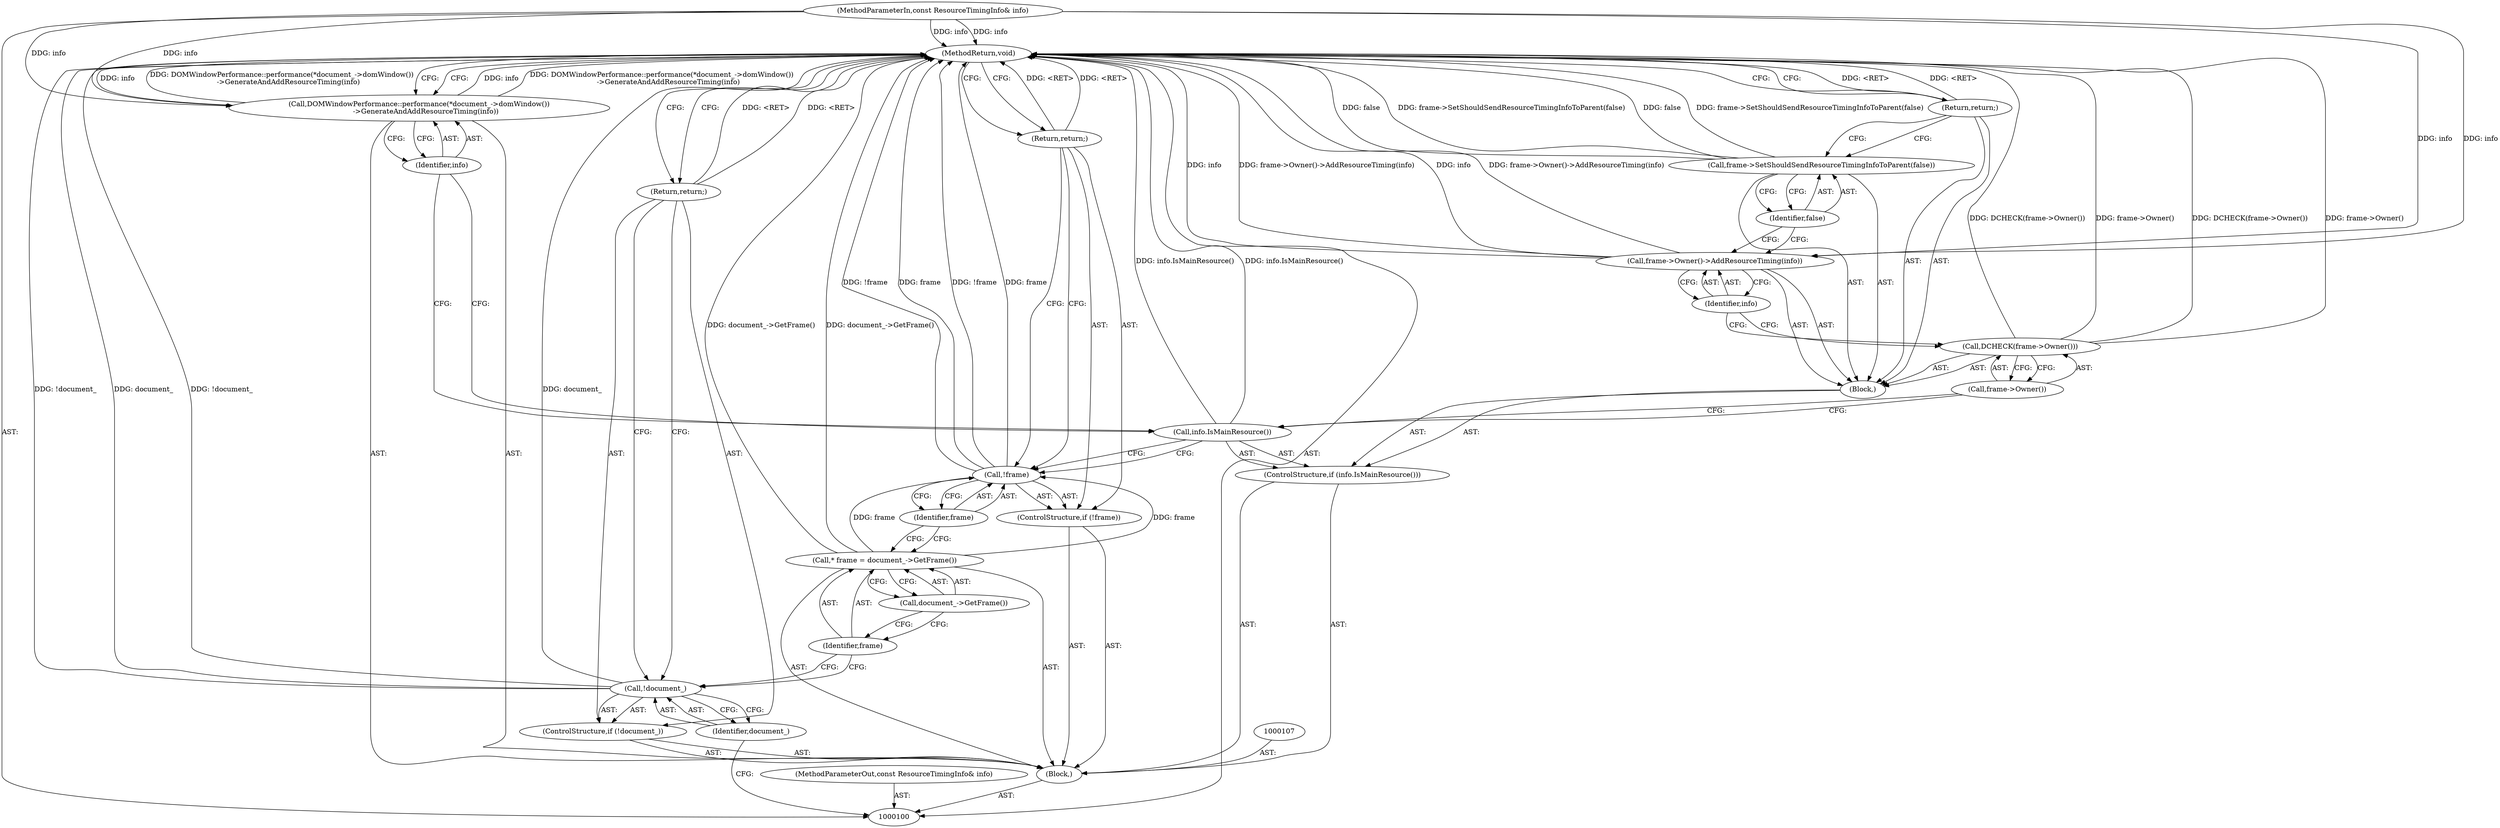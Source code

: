 digraph "0_Chrome_5fe74f831fddb92afa5ddfe46490bb49f083132b_0" {
"1000127" [label="(MethodReturn,void)"];
"1000101" [label="(MethodParameterIn,const ResourceTimingInfo& info)"];
"1000167" [label="(MethodParameterOut,const ResourceTimingInfo& info)"];
"1000102" [label="(Block,)"];
"1000121" [label="(Identifier,info)"];
"1000120" [label="(Call,frame->Owner()->AddResourceTiming(info))"];
"1000122" [label="(Call,frame->SetShouldSendResourceTimingInfoToParent(false))"];
"1000123" [label="(Identifier,false)"];
"1000124" [label="(Return,return;)"];
"1000125" [label="(Call,DOMWindowPerformance::performance(*document_->domWindow())\n      ->GenerateAndAddResourceTiming(info))"];
"1000126" [label="(Identifier,info)"];
"1000103" [label="(ControlStructure,if (!document_))"];
"1000104" [label="(Call,!document_)"];
"1000105" [label="(Identifier,document_)"];
"1000106" [label="(Return,return;)"];
"1000108" [label="(Call,* frame = document_->GetFrame())"];
"1000109" [label="(Identifier,frame)"];
"1000110" [label="(Call,document_->GetFrame())"];
"1000111" [label="(ControlStructure,if (!frame))"];
"1000112" [label="(Call,!frame)"];
"1000113" [label="(Identifier,frame)"];
"1000114" [label="(Return,return;)"];
"1000115" [label="(ControlStructure,if (info.IsMainResource()))"];
"1000117" [label="(Block,)"];
"1000116" [label="(Call,info.IsMainResource())"];
"1000119" [label="(Call,frame->Owner())"];
"1000118" [label="(Call,DCHECK(frame->Owner()))"];
"1000127" -> "1000100"  [label="AST: "];
"1000127" -> "1000106"  [label="CFG: "];
"1000127" -> "1000114"  [label="CFG: "];
"1000127" -> "1000124"  [label="CFG: "];
"1000127" -> "1000125"  [label="CFG: "];
"1000106" -> "1000127"  [label="DDG: <RET>"];
"1000125" -> "1000127"  [label="DDG: info"];
"1000125" -> "1000127"  [label="DDG: DOMWindowPerformance::performance(*document_->domWindow())\n      ->GenerateAndAddResourceTiming(info)"];
"1000104" -> "1000127"  [label="DDG: !document_"];
"1000104" -> "1000127"  [label="DDG: document_"];
"1000122" -> "1000127"  [label="DDG: false"];
"1000122" -> "1000127"  [label="DDG: frame->SetShouldSendResourceTimingInfoToParent(false)"];
"1000120" -> "1000127"  [label="DDG: info"];
"1000120" -> "1000127"  [label="DDG: frame->Owner()->AddResourceTiming(info)"];
"1000118" -> "1000127"  [label="DDG: DCHECK(frame->Owner())"];
"1000118" -> "1000127"  [label="DDG: frame->Owner()"];
"1000112" -> "1000127"  [label="DDG: !frame"];
"1000112" -> "1000127"  [label="DDG: frame"];
"1000116" -> "1000127"  [label="DDG: info.IsMainResource()"];
"1000101" -> "1000127"  [label="DDG: info"];
"1000108" -> "1000127"  [label="DDG: document_->GetFrame()"];
"1000124" -> "1000127"  [label="DDG: <RET>"];
"1000114" -> "1000127"  [label="DDG: <RET>"];
"1000101" -> "1000100"  [label="AST: "];
"1000101" -> "1000127"  [label="DDG: info"];
"1000101" -> "1000120"  [label="DDG: info"];
"1000101" -> "1000125"  [label="DDG: info"];
"1000167" -> "1000100"  [label="AST: "];
"1000102" -> "1000100"  [label="AST: "];
"1000103" -> "1000102"  [label="AST: "];
"1000107" -> "1000102"  [label="AST: "];
"1000108" -> "1000102"  [label="AST: "];
"1000111" -> "1000102"  [label="AST: "];
"1000115" -> "1000102"  [label="AST: "];
"1000125" -> "1000102"  [label="AST: "];
"1000121" -> "1000120"  [label="AST: "];
"1000121" -> "1000118"  [label="CFG: "];
"1000120" -> "1000121"  [label="CFG: "];
"1000120" -> "1000117"  [label="AST: "];
"1000120" -> "1000121"  [label="CFG: "];
"1000121" -> "1000120"  [label="AST: "];
"1000123" -> "1000120"  [label="CFG: "];
"1000120" -> "1000127"  [label="DDG: info"];
"1000120" -> "1000127"  [label="DDG: frame->Owner()->AddResourceTiming(info)"];
"1000101" -> "1000120"  [label="DDG: info"];
"1000122" -> "1000117"  [label="AST: "];
"1000122" -> "1000123"  [label="CFG: "];
"1000123" -> "1000122"  [label="AST: "];
"1000124" -> "1000122"  [label="CFG: "];
"1000122" -> "1000127"  [label="DDG: false"];
"1000122" -> "1000127"  [label="DDG: frame->SetShouldSendResourceTimingInfoToParent(false)"];
"1000123" -> "1000122"  [label="AST: "];
"1000123" -> "1000120"  [label="CFG: "];
"1000122" -> "1000123"  [label="CFG: "];
"1000124" -> "1000117"  [label="AST: "];
"1000124" -> "1000122"  [label="CFG: "];
"1000127" -> "1000124"  [label="CFG: "];
"1000124" -> "1000127"  [label="DDG: <RET>"];
"1000125" -> "1000102"  [label="AST: "];
"1000125" -> "1000126"  [label="CFG: "];
"1000126" -> "1000125"  [label="AST: "];
"1000127" -> "1000125"  [label="CFG: "];
"1000125" -> "1000127"  [label="DDG: info"];
"1000125" -> "1000127"  [label="DDG: DOMWindowPerformance::performance(*document_->domWindow())\n      ->GenerateAndAddResourceTiming(info)"];
"1000101" -> "1000125"  [label="DDG: info"];
"1000126" -> "1000125"  [label="AST: "];
"1000126" -> "1000116"  [label="CFG: "];
"1000125" -> "1000126"  [label="CFG: "];
"1000103" -> "1000102"  [label="AST: "];
"1000104" -> "1000103"  [label="AST: "];
"1000106" -> "1000103"  [label="AST: "];
"1000104" -> "1000103"  [label="AST: "];
"1000104" -> "1000105"  [label="CFG: "];
"1000105" -> "1000104"  [label="AST: "];
"1000106" -> "1000104"  [label="CFG: "];
"1000109" -> "1000104"  [label="CFG: "];
"1000104" -> "1000127"  [label="DDG: !document_"];
"1000104" -> "1000127"  [label="DDG: document_"];
"1000105" -> "1000104"  [label="AST: "];
"1000105" -> "1000100"  [label="CFG: "];
"1000104" -> "1000105"  [label="CFG: "];
"1000106" -> "1000103"  [label="AST: "];
"1000106" -> "1000104"  [label="CFG: "];
"1000127" -> "1000106"  [label="CFG: "];
"1000106" -> "1000127"  [label="DDG: <RET>"];
"1000108" -> "1000102"  [label="AST: "];
"1000108" -> "1000110"  [label="CFG: "];
"1000109" -> "1000108"  [label="AST: "];
"1000110" -> "1000108"  [label="AST: "];
"1000113" -> "1000108"  [label="CFG: "];
"1000108" -> "1000127"  [label="DDG: document_->GetFrame()"];
"1000108" -> "1000112"  [label="DDG: frame"];
"1000109" -> "1000108"  [label="AST: "];
"1000109" -> "1000104"  [label="CFG: "];
"1000110" -> "1000109"  [label="CFG: "];
"1000110" -> "1000108"  [label="AST: "];
"1000110" -> "1000109"  [label="CFG: "];
"1000108" -> "1000110"  [label="CFG: "];
"1000111" -> "1000102"  [label="AST: "];
"1000112" -> "1000111"  [label="AST: "];
"1000114" -> "1000111"  [label="AST: "];
"1000112" -> "1000111"  [label="AST: "];
"1000112" -> "1000113"  [label="CFG: "];
"1000113" -> "1000112"  [label="AST: "];
"1000114" -> "1000112"  [label="CFG: "];
"1000116" -> "1000112"  [label="CFG: "];
"1000112" -> "1000127"  [label="DDG: !frame"];
"1000112" -> "1000127"  [label="DDG: frame"];
"1000108" -> "1000112"  [label="DDG: frame"];
"1000113" -> "1000112"  [label="AST: "];
"1000113" -> "1000108"  [label="CFG: "];
"1000112" -> "1000113"  [label="CFG: "];
"1000114" -> "1000111"  [label="AST: "];
"1000114" -> "1000112"  [label="CFG: "];
"1000127" -> "1000114"  [label="CFG: "];
"1000114" -> "1000127"  [label="DDG: <RET>"];
"1000115" -> "1000102"  [label="AST: "];
"1000116" -> "1000115"  [label="AST: "];
"1000117" -> "1000115"  [label="AST: "];
"1000117" -> "1000115"  [label="AST: "];
"1000118" -> "1000117"  [label="AST: "];
"1000120" -> "1000117"  [label="AST: "];
"1000122" -> "1000117"  [label="AST: "];
"1000124" -> "1000117"  [label="AST: "];
"1000116" -> "1000115"  [label="AST: "];
"1000116" -> "1000112"  [label="CFG: "];
"1000119" -> "1000116"  [label="CFG: "];
"1000126" -> "1000116"  [label="CFG: "];
"1000116" -> "1000127"  [label="DDG: info.IsMainResource()"];
"1000119" -> "1000118"  [label="AST: "];
"1000119" -> "1000116"  [label="CFG: "];
"1000118" -> "1000119"  [label="CFG: "];
"1000118" -> "1000117"  [label="AST: "];
"1000118" -> "1000119"  [label="CFG: "];
"1000119" -> "1000118"  [label="AST: "];
"1000121" -> "1000118"  [label="CFG: "];
"1000118" -> "1000127"  [label="DDG: DCHECK(frame->Owner())"];
"1000118" -> "1000127"  [label="DDG: frame->Owner()"];
}
